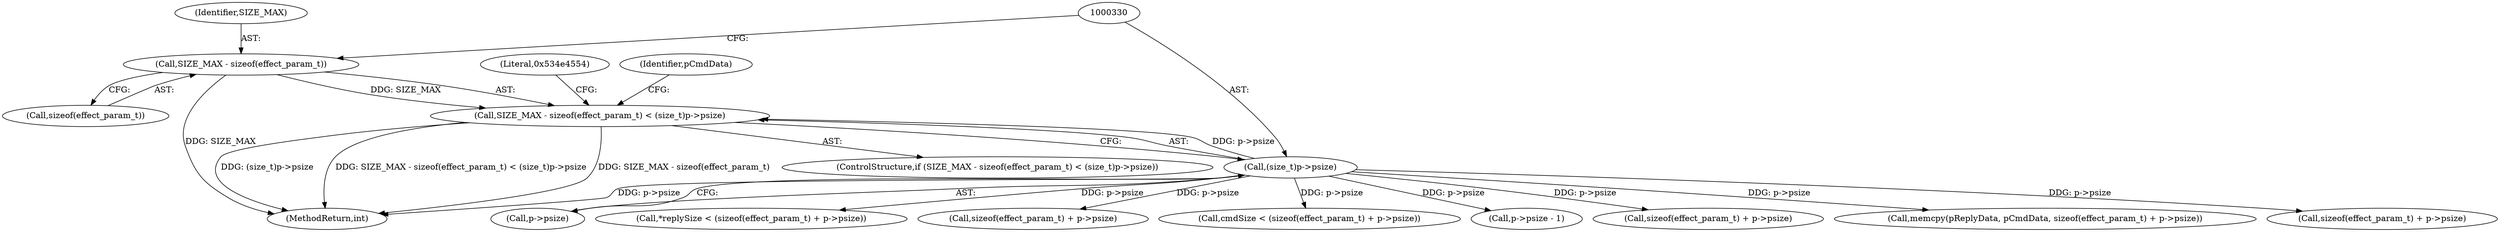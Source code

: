 digraph "0_Android_9e29523b9537983b4c4b205ff868d0b3bca0383b@API" {
"1000324" [label="(Call,SIZE_MAX - sizeof(effect_param_t) < (size_t)p->psize)"];
"1000325" [label="(Call,SIZE_MAX - sizeof(effect_param_t))"];
"1000329" [label="(Call,(size_t)p->psize)"];
"1000324" [label="(Call,SIZE_MAX - sizeof(effect_param_t) < (size_t)p->psize)"];
"1000403" [label="(Call,p->psize - 1)"];
"1000371" [label="(Call,sizeof(effect_param_t) + p->psize)"];
"1000326" [label="(Identifier,SIZE_MAX)"];
"1000325" [label="(Call,SIZE_MAX - sizeof(effect_param_t))"];
"1000329" [label="(Call,(size_t)p->psize)"];
"1000383" [label="(Call,memcpy(pReplyData, pCmdData, sizeof(effect_param_t) + p->psize))"];
"1000354" [label="(Call,sizeof(effect_param_t) + p->psize)"];
"1000331" [label="(Call,p->psize)"];
"1000368" [label="(Call,*replySize < (sizeof(effect_param_t) + p->psize))"];
"1000386" [label="(Call,sizeof(effect_param_t) + p->psize)"];
"1000352" [label="(Call,cmdSize < (sizeof(effect_param_t) + p->psize))"];
"1001271" [label="(MethodReturn,int)"];
"1000344" [label="(Identifier,pCmdData)"];
"1000323" [label="(ControlStructure,if (SIZE_MAX - sizeof(effect_param_t) < (size_t)p->psize))"];
"1000327" [label="(Call,sizeof(effect_param_t))"];
"1000336" [label="(Literal,0x534e4554)"];
"1000324" -> "1000323"  [label="AST: "];
"1000324" -> "1000329"  [label="CFG: "];
"1000325" -> "1000324"  [label="AST: "];
"1000329" -> "1000324"  [label="AST: "];
"1000336" -> "1000324"  [label="CFG: "];
"1000344" -> "1000324"  [label="CFG: "];
"1000324" -> "1001271"  [label="DDG: (size_t)p->psize"];
"1000324" -> "1001271"  [label="DDG: SIZE_MAX - sizeof(effect_param_t) < (size_t)p->psize"];
"1000324" -> "1001271"  [label="DDG: SIZE_MAX - sizeof(effect_param_t)"];
"1000325" -> "1000324"  [label="DDG: SIZE_MAX"];
"1000329" -> "1000324"  [label="DDG: p->psize"];
"1000325" -> "1000327"  [label="CFG: "];
"1000326" -> "1000325"  [label="AST: "];
"1000327" -> "1000325"  [label="AST: "];
"1000330" -> "1000325"  [label="CFG: "];
"1000325" -> "1001271"  [label="DDG: SIZE_MAX"];
"1000329" -> "1000331"  [label="CFG: "];
"1000330" -> "1000329"  [label="AST: "];
"1000331" -> "1000329"  [label="AST: "];
"1000329" -> "1001271"  [label="DDG: p->psize"];
"1000329" -> "1000352"  [label="DDG: p->psize"];
"1000329" -> "1000354"  [label="DDG: p->psize"];
"1000329" -> "1000368"  [label="DDG: p->psize"];
"1000329" -> "1000371"  [label="DDG: p->psize"];
"1000329" -> "1000383"  [label="DDG: p->psize"];
"1000329" -> "1000386"  [label="DDG: p->psize"];
"1000329" -> "1000403"  [label="DDG: p->psize"];
}
